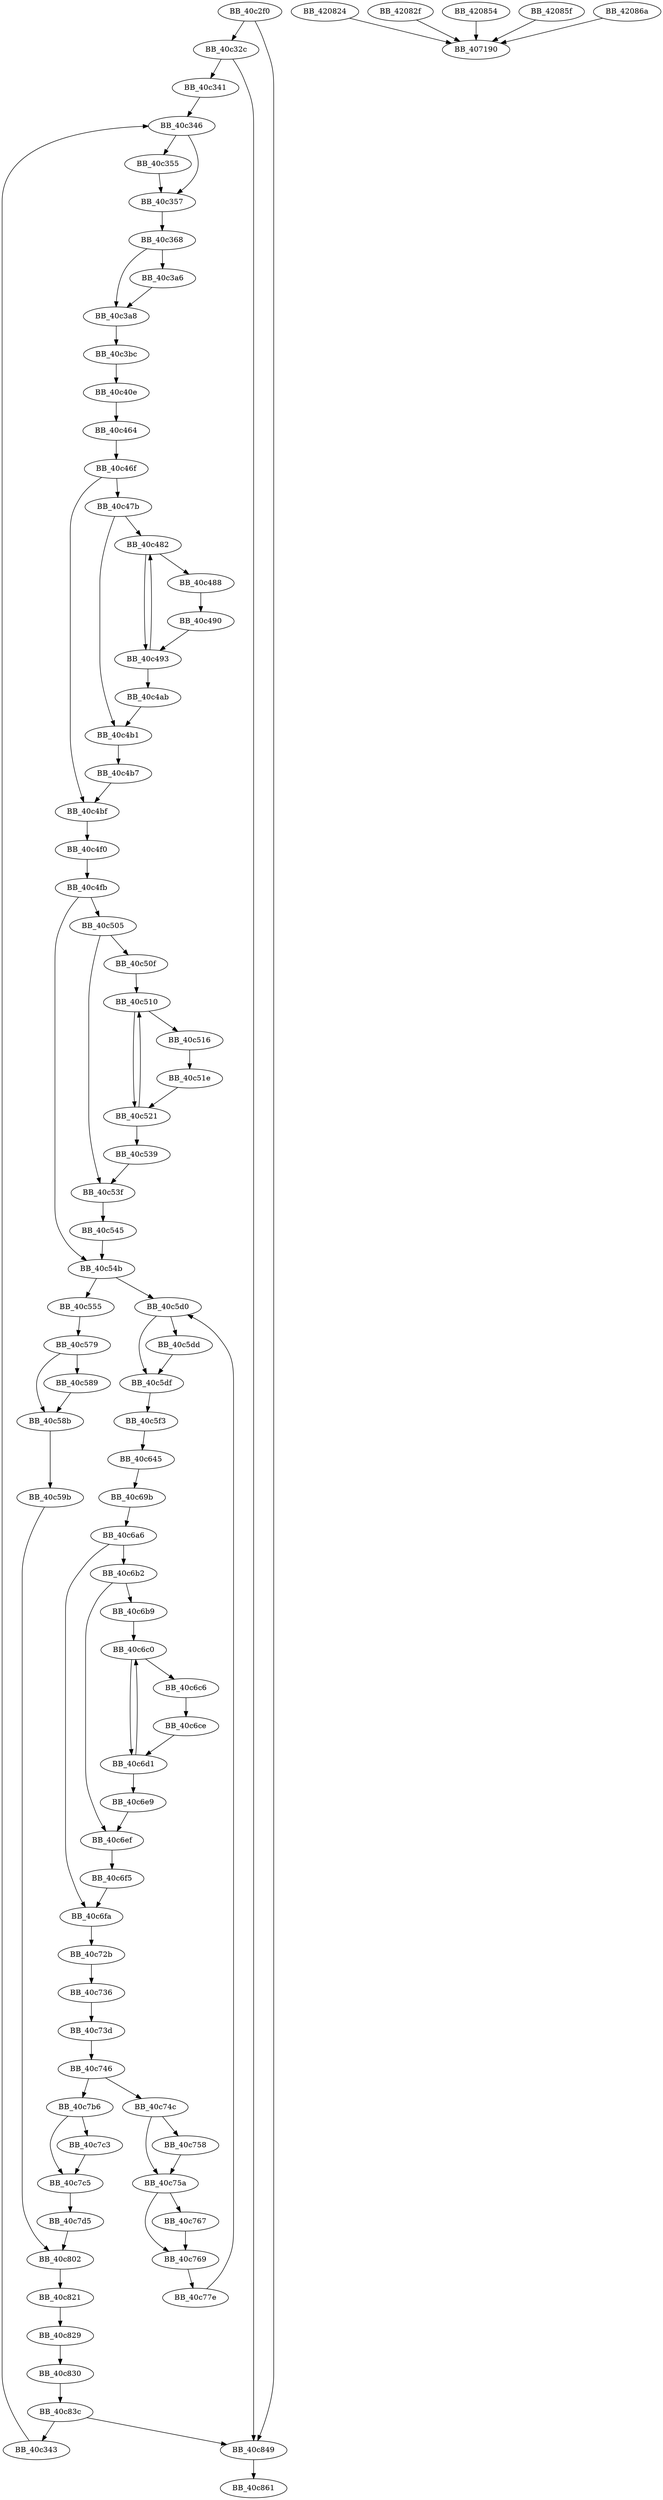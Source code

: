 DiGraph sub_40C2F0{
BB_40c2f0->BB_40c32c
BB_40c2f0->BB_40c849
BB_40c32c->BB_40c341
BB_40c32c->BB_40c849
BB_40c341->BB_40c346
BB_40c343->BB_40c346
BB_40c346->BB_40c355
BB_40c346->BB_40c357
BB_40c355->BB_40c357
BB_40c357->BB_40c368
BB_40c368->BB_40c3a6
BB_40c368->BB_40c3a8
BB_40c3a6->BB_40c3a8
BB_40c3a8->BB_40c3bc
BB_40c3bc->BB_40c40e
BB_40c40e->BB_40c464
BB_40c464->BB_40c46f
BB_40c46f->BB_40c47b
BB_40c46f->BB_40c4bf
BB_40c47b->BB_40c482
BB_40c47b->BB_40c4b1
BB_40c482->BB_40c488
BB_40c482->BB_40c493
BB_40c488->BB_40c490
BB_40c490->BB_40c493
BB_40c493->BB_40c482
BB_40c493->BB_40c4ab
BB_40c4ab->BB_40c4b1
BB_40c4b1->BB_40c4b7
BB_40c4b7->BB_40c4bf
BB_40c4bf->BB_40c4f0
BB_40c4f0->BB_40c4fb
BB_40c4fb->BB_40c505
BB_40c4fb->BB_40c54b
BB_40c505->BB_40c50f
BB_40c505->BB_40c53f
BB_40c50f->BB_40c510
BB_40c510->BB_40c516
BB_40c510->BB_40c521
BB_40c516->BB_40c51e
BB_40c51e->BB_40c521
BB_40c521->BB_40c510
BB_40c521->BB_40c539
BB_40c539->BB_40c53f
BB_40c53f->BB_40c545
BB_40c545->BB_40c54b
BB_40c54b->BB_40c555
BB_40c54b->BB_40c5d0
BB_40c555->BB_40c579
BB_40c579->BB_40c589
BB_40c579->BB_40c58b
BB_40c589->BB_40c58b
BB_40c58b->BB_40c59b
BB_40c59b->BB_40c802
BB_40c5d0->BB_40c5dd
BB_40c5d0->BB_40c5df
BB_40c5dd->BB_40c5df
BB_40c5df->BB_40c5f3
BB_40c5f3->BB_40c645
BB_40c645->BB_40c69b
BB_40c69b->BB_40c6a6
BB_40c6a6->BB_40c6b2
BB_40c6a6->BB_40c6fa
BB_40c6b2->BB_40c6b9
BB_40c6b2->BB_40c6ef
BB_40c6b9->BB_40c6c0
BB_40c6c0->BB_40c6c6
BB_40c6c0->BB_40c6d1
BB_40c6c6->BB_40c6ce
BB_40c6ce->BB_40c6d1
BB_40c6d1->BB_40c6c0
BB_40c6d1->BB_40c6e9
BB_40c6e9->BB_40c6ef
BB_40c6ef->BB_40c6f5
BB_40c6f5->BB_40c6fa
BB_40c6fa->BB_40c72b
BB_40c72b->BB_40c736
BB_40c736->BB_40c73d
BB_40c73d->BB_40c746
BB_40c746->BB_40c74c
BB_40c746->BB_40c7b6
BB_40c74c->BB_40c758
BB_40c74c->BB_40c75a
BB_40c758->BB_40c75a
BB_40c75a->BB_40c767
BB_40c75a->BB_40c769
BB_40c767->BB_40c769
BB_40c769->BB_40c77e
BB_40c77e->BB_40c5d0
BB_40c7b6->BB_40c7c3
BB_40c7b6->BB_40c7c5
BB_40c7c3->BB_40c7c5
BB_40c7c5->BB_40c7d5
BB_40c7d5->BB_40c802
BB_40c802->BB_40c821
BB_40c821->BB_40c829
BB_40c829->BB_40c830
BB_40c830->BB_40c83c
BB_40c83c->BB_40c343
BB_40c83c->BB_40c849
BB_40c849->BB_40c861
BB_420824->BB_407190
BB_42082f->BB_407190
BB_420854->BB_407190
BB_42085f->BB_407190
BB_42086a->BB_407190
}
